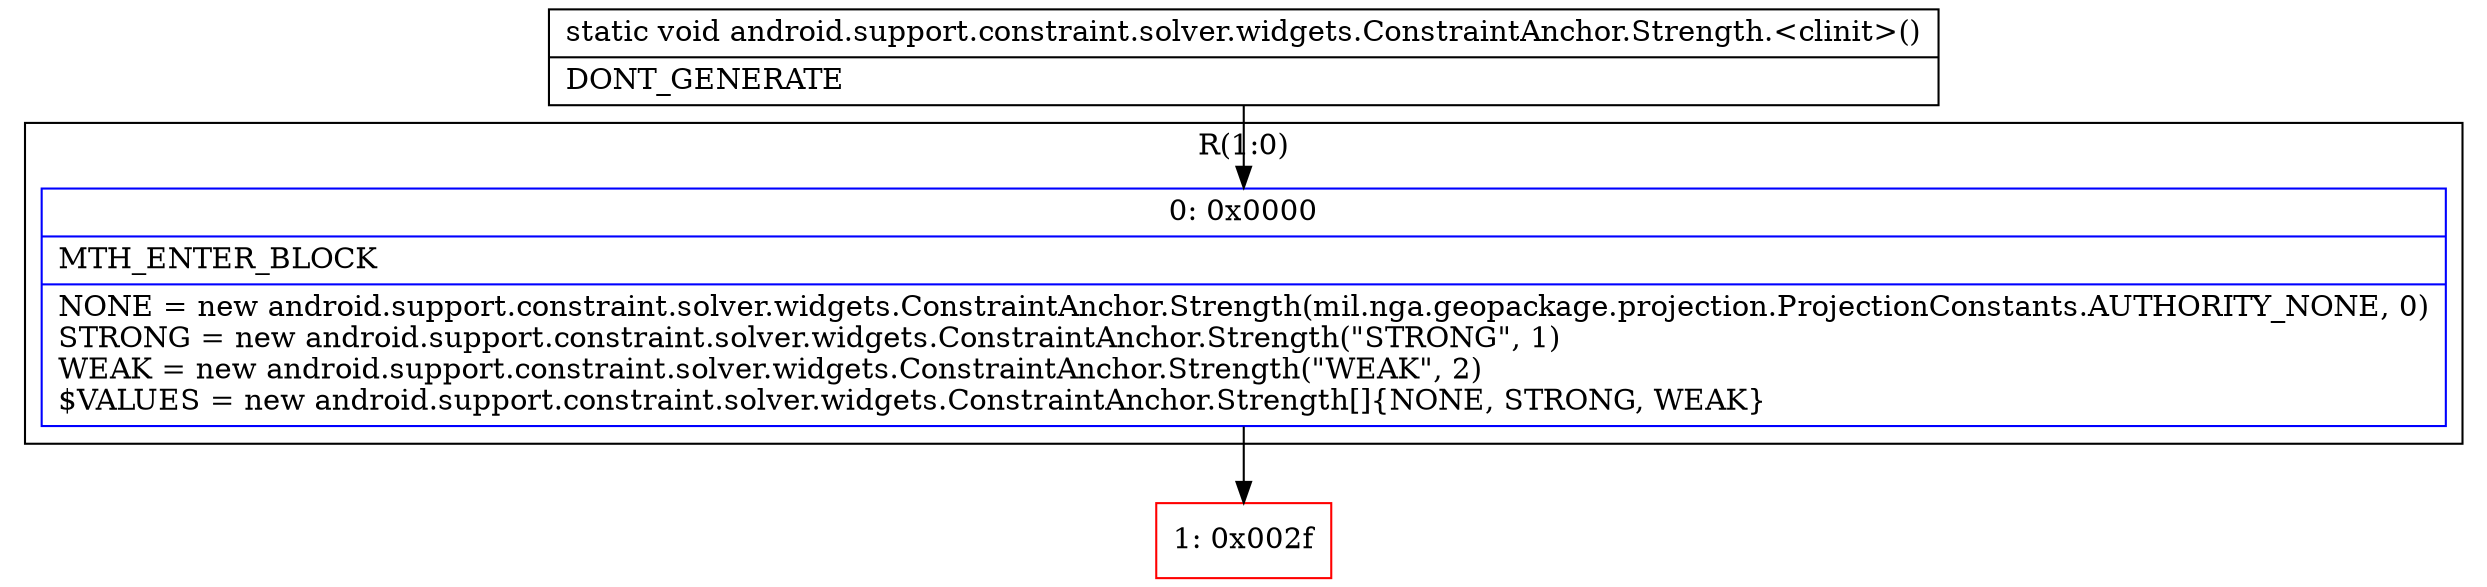 digraph "CFG forandroid.support.constraint.solver.widgets.ConstraintAnchor.Strength.\<clinit\>()V" {
subgraph cluster_Region_1601847732 {
label = "R(1:0)";
node [shape=record,color=blue];
Node_0 [shape=record,label="{0\:\ 0x0000|MTH_ENTER_BLOCK\l|NONE = new android.support.constraint.solver.widgets.ConstraintAnchor.Strength(mil.nga.geopackage.projection.ProjectionConstants.AUTHORITY_NONE, 0)\lSTRONG = new android.support.constraint.solver.widgets.ConstraintAnchor.Strength(\"STRONG\", 1)\lWEAK = new android.support.constraint.solver.widgets.ConstraintAnchor.Strength(\"WEAK\", 2)\l$VALUES = new android.support.constraint.solver.widgets.ConstraintAnchor.Strength[]\{NONE, STRONG, WEAK\}\l}"];
}
Node_1 [shape=record,color=red,label="{1\:\ 0x002f}"];
MethodNode[shape=record,label="{static void android.support.constraint.solver.widgets.ConstraintAnchor.Strength.\<clinit\>()  | DONT_GENERATE\l}"];
MethodNode -> Node_0;
Node_0 -> Node_1;
}

